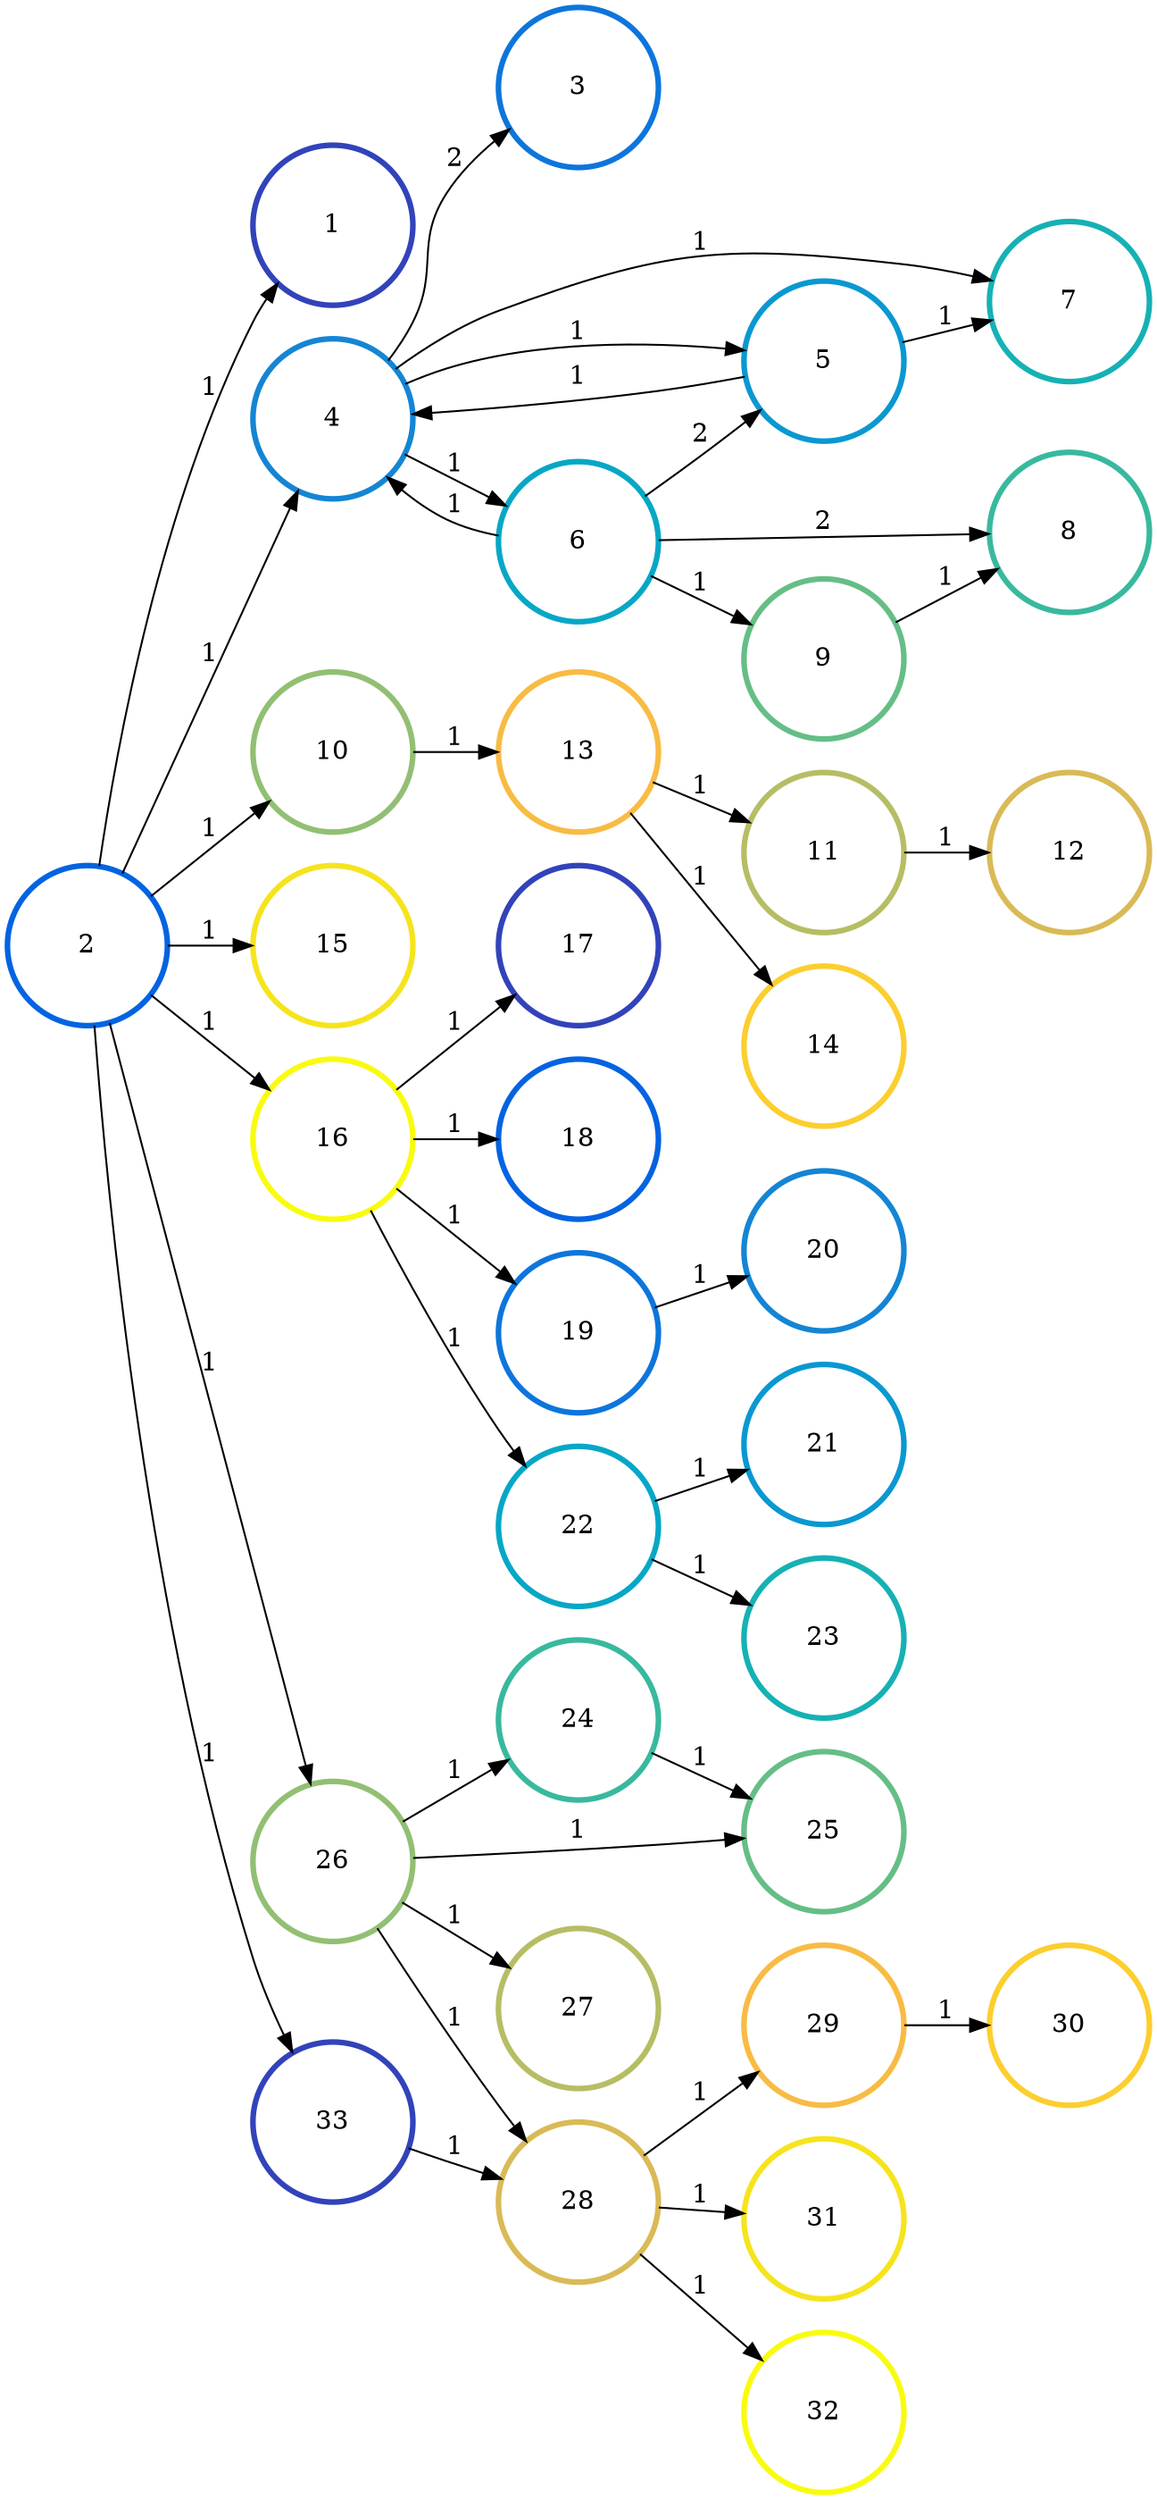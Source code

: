 digraph N {
	overlap="false"
	rankdir="LR"
	0 [label="1",width=1.2,height=1.2,style="",penwidth=3,color="#3243BA"]
	1 [label="2",width=1.2,height=1.2,style="",penwidth=3,color="#0363E1"]
	2 [label="3",width=1.2,height=1.2,style="",penwidth=3,color="#0D75DC"]
	3 [label="4",width=1.2,height=1.2,style="",penwidth=3,color="#1485D4"]
	4 [label="5",width=1.2,height=1.2,style="",penwidth=3,color="#0998D1"]
	5 [label="6",width=1.2,height=1.2,style="",penwidth=3,color="#06A7C6"]
	6 [label="7",width=1.2,height=1.2,style="",penwidth=3,color="#15B1B4"]
	7 [label="8",width=1.2,height=1.2,style="",penwidth=3,color="#38B99E"]
	8 [label="9",width=1.2,height=1.2,style="",penwidth=3,color="#65BE86"]
	9 [label="10",width=1.2,height=1.2,style="",penwidth=3,color="#92BF73"]
	10 [label="11",width=1.2,height=1.2,style="",penwidth=3,color="#B7BD64"]
	11 [label="12",width=1.2,height=1.2,style="",penwidth=3,color="#D9BA56"]
	12 [label="13",width=1.2,height=1.2,style="",penwidth=3,color="#F8BB44"]
	13 [label="14",width=1.2,height=1.2,style="",penwidth=3,color="#FCCE2E"]
	14 [label="15",width=1.2,height=1.2,style="",penwidth=3,color="#F5E41D"]
	15 [label="16",width=1.2,height=1.2,style="",penwidth=3,color="#F9FB0E"]
	16 [label="17",width=1.2,height=1.2,style="",penwidth=3,color="#3243BA"]
	17 [label="18",width=1.2,height=1.2,style="",penwidth=3,color="#0363E1"]
	18 [label="19",width=1.2,height=1.2,style="",penwidth=3,color="#0D75DC"]
	19 [label="20",width=1.2,height=1.2,style="",penwidth=3,color="#1485D4"]
	20 [label="21",width=1.2,height=1.2,style="",penwidth=3,color="#0998D1"]
	21 [label="22",width=1.2,height=1.2,style="",penwidth=3,color="#06A7C6"]
	22 [label="23",width=1.2,height=1.2,style="",penwidth=3,color="#15B1B4"]
	23 [label="24",width=1.2,height=1.2,style="",penwidth=3,color="#38B99E"]
	24 [label="25",width=1.2,height=1.2,style="",penwidth=3,color="#65BE86"]
	25 [label="26",width=1.2,height=1.2,style="",penwidth=3,color="#92BF73"]
	26 [label="27",width=1.2,height=1.2,style="",penwidth=3,color="#B7BD64"]
	27 [label="28",width=1.2,height=1.2,style="",penwidth=3,color="#D9BA56"]
	28 [label="29",width=1.2,height=1.2,style="",penwidth=3,color="#F8BB44"]
	29 [label="30",width=1.2,height=1.2,style="",penwidth=3,color="#FCCE2E"]
	30 [label="31",width=1.2,height=1.2,style="",penwidth=3,color="#F5E41D"]
	31 [label="32",width=1.2,height=1.2,style="",penwidth=3,color="#F9FB0E"]
	32 [label="33",width=1.2,height=1.2,style="",penwidth=3,color="#3243BA"]
	1 -> 0 [penwidth=1,color=black,label="1"]
	1 -> 3 [penwidth=1,color=black,label="1"]
	1 -> 9 [penwidth=1,color=black,label="1"]
	1 -> 14 [penwidth=1,color=black,label="1"]
	1 -> 15 [penwidth=1,color=black,label="1"]
	1 -> 25 [penwidth=1,color=black,label="1"]
	1 -> 32 [penwidth=1,color=black,label="1"]
	3 -> 2 [penwidth=1,color=black,label="2"]
	3 -> 4 [penwidth=1,color=black,label="1"]
	3 -> 5 [penwidth=1,color=black,label="1"]
	3 -> 6 [penwidth=1,color=black,label="1"]
	4 -> 3 [penwidth=1,color=black,label="1"]
	4 -> 6 [penwidth=1,color=black,label="1"]
	5 -> 3 [penwidth=1,color=black,label="1"]
	5 -> 4 [penwidth=1,color=black,label="2"]
	5 -> 7 [penwidth=1,color=black,label="2"]
	5 -> 8 [penwidth=1,color=black,label="1"]
	8 -> 7 [penwidth=1,color=black,label="1"]
	9 -> 12 [penwidth=1,color=black,label="1"]
	10 -> 11 [penwidth=1,color=black,label="1"]
	12 -> 10 [penwidth=1,color=black,label="1"]
	12 -> 13 [penwidth=1,color=black,label="1"]
	15 -> 16 [penwidth=1,color=black,label="1"]
	15 -> 17 [penwidth=1,color=black,label="1"]
	15 -> 18 [penwidth=1,color=black,label="1"]
	15 -> 21 [penwidth=1,color=black,label="1"]
	18 -> 19 [penwidth=1,color=black,label="1"]
	21 -> 20 [penwidth=1,color=black,label="1"]
	21 -> 22 [penwidth=1,color=black,label="1"]
	23 -> 24 [penwidth=1,color=black,label="1"]
	25 -> 23 [penwidth=1,color=black,label="1"]
	25 -> 24 [penwidth=1,color=black,label="1"]
	25 -> 26 [penwidth=1,color=black,label="1"]
	25 -> 27 [penwidth=1,color=black,label="1"]
	27 -> 28 [penwidth=1,color=black,label="1"]
	27 -> 30 [penwidth=1,color=black,label="1"]
	27 -> 31 [penwidth=1,color=black,label="1"]
	28 -> 29 [penwidth=1,color=black,label="1"]
	32 -> 27 [penwidth=1,color=black,label="1"]
}
